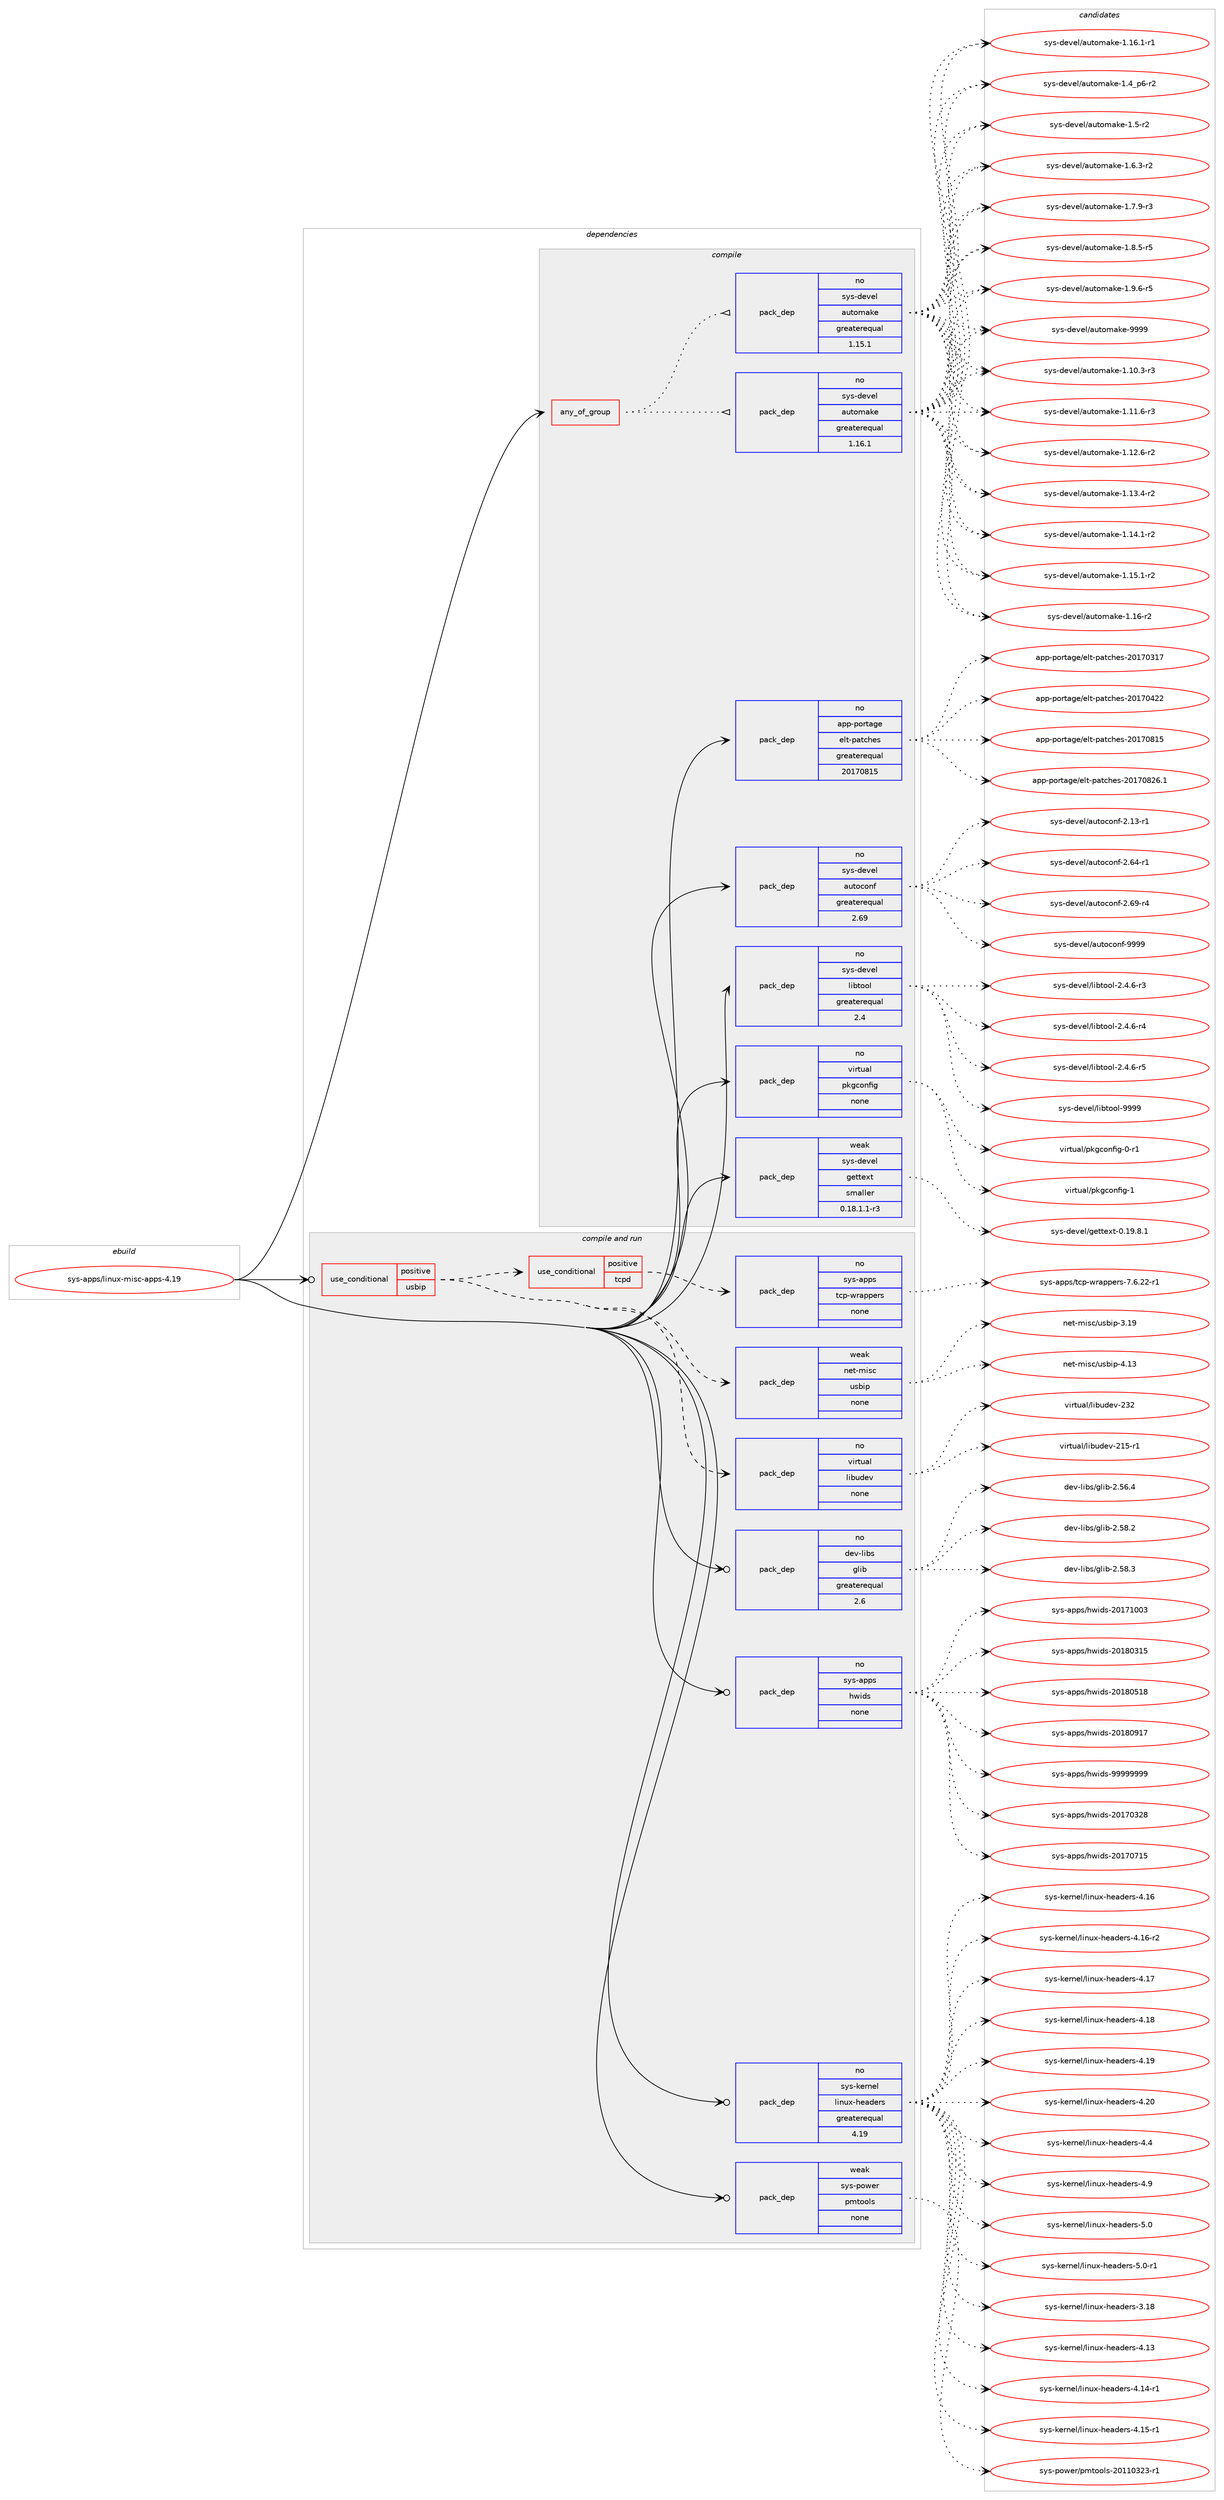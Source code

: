 digraph prolog {

# *************
# Graph options
# *************

newrank=true;
concentrate=true;
compound=true;
graph [rankdir=LR,fontname=Helvetica,fontsize=10,ranksep=1.5];#, ranksep=2.5, nodesep=0.2];
edge  [arrowhead=vee];
node  [fontname=Helvetica,fontsize=10];

# **********
# The ebuild
# **********

subgraph cluster_leftcol {
color=gray;
rank=same;
label=<<i>ebuild</i>>;
id [label="sys-apps/linux-misc-apps-4.19", color=red, width=4, href="../sys-apps/linux-misc-apps-4.19.svg"];
}

# ****************
# The dependencies
# ****************

subgraph cluster_midcol {
color=gray;
label=<<i>dependencies</i>>;
subgraph cluster_compile {
fillcolor="#eeeeee";
style=filled;
label=<<i>compile</i>>;
subgraph any27131 {
dependency1712260 [label=<<TABLE BORDER="0" CELLBORDER="1" CELLSPACING="0" CELLPADDING="4"><TR><TD CELLPADDING="10">any_of_group</TD></TR></TABLE>>, shape=none, color=red];subgraph pack1227820 {
dependency1712261 [label=<<TABLE BORDER="0" CELLBORDER="1" CELLSPACING="0" CELLPADDING="4" WIDTH="220"><TR><TD ROWSPAN="6" CELLPADDING="30">pack_dep</TD></TR><TR><TD WIDTH="110">no</TD></TR><TR><TD>sys-devel</TD></TR><TR><TD>automake</TD></TR><TR><TD>greaterequal</TD></TR><TR><TD>1.16.1</TD></TR></TABLE>>, shape=none, color=blue];
}
dependency1712260:e -> dependency1712261:w [weight=20,style="dotted",arrowhead="oinv"];
subgraph pack1227821 {
dependency1712262 [label=<<TABLE BORDER="0" CELLBORDER="1" CELLSPACING="0" CELLPADDING="4" WIDTH="220"><TR><TD ROWSPAN="6" CELLPADDING="30">pack_dep</TD></TR><TR><TD WIDTH="110">no</TD></TR><TR><TD>sys-devel</TD></TR><TR><TD>automake</TD></TR><TR><TD>greaterequal</TD></TR><TR><TD>1.15.1</TD></TR></TABLE>>, shape=none, color=blue];
}
dependency1712260:e -> dependency1712262:w [weight=20,style="dotted",arrowhead="oinv"];
}
id:e -> dependency1712260:w [weight=20,style="solid",arrowhead="vee"];
subgraph pack1227822 {
dependency1712263 [label=<<TABLE BORDER="0" CELLBORDER="1" CELLSPACING="0" CELLPADDING="4" WIDTH="220"><TR><TD ROWSPAN="6" CELLPADDING="30">pack_dep</TD></TR><TR><TD WIDTH="110">no</TD></TR><TR><TD>app-portage</TD></TR><TR><TD>elt-patches</TD></TR><TR><TD>greaterequal</TD></TR><TR><TD>20170815</TD></TR></TABLE>>, shape=none, color=blue];
}
id:e -> dependency1712263:w [weight=20,style="solid",arrowhead="vee"];
subgraph pack1227823 {
dependency1712264 [label=<<TABLE BORDER="0" CELLBORDER="1" CELLSPACING="0" CELLPADDING="4" WIDTH="220"><TR><TD ROWSPAN="6" CELLPADDING="30">pack_dep</TD></TR><TR><TD WIDTH="110">no</TD></TR><TR><TD>sys-devel</TD></TR><TR><TD>autoconf</TD></TR><TR><TD>greaterequal</TD></TR><TR><TD>2.69</TD></TR></TABLE>>, shape=none, color=blue];
}
id:e -> dependency1712264:w [weight=20,style="solid",arrowhead="vee"];
subgraph pack1227824 {
dependency1712265 [label=<<TABLE BORDER="0" CELLBORDER="1" CELLSPACING="0" CELLPADDING="4" WIDTH="220"><TR><TD ROWSPAN="6" CELLPADDING="30">pack_dep</TD></TR><TR><TD WIDTH="110">no</TD></TR><TR><TD>sys-devel</TD></TR><TR><TD>libtool</TD></TR><TR><TD>greaterequal</TD></TR><TR><TD>2.4</TD></TR></TABLE>>, shape=none, color=blue];
}
id:e -> dependency1712265:w [weight=20,style="solid",arrowhead="vee"];
subgraph pack1227825 {
dependency1712266 [label=<<TABLE BORDER="0" CELLBORDER="1" CELLSPACING="0" CELLPADDING="4" WIDTH="220"><TR><TD ROWSPAN="6" CELLPADDING="30">pack_dep</TD></TR><TR><TD WIDTH="110">no</TD></TR><TR><TD>virtual</TD></TR><TR><TD>pkgconfig</TD></TR><TR><TD>none</TD></TR><TR><TD></TD></TR></TABLE>>, shape=none, color=blue];
}
id:e -> dependency1712266:w [weight=20,style="solid",arrowhead="vee"];
subgraph pack1227826 {
dependency1712267 [label=<<TABLE BORDER="0" CELLBORDER="1" CELLSPACING="0" CELLPADDING="4" WIDTH="220"><TR><TD ROWSPAN="6" CELLPADDING="30">pack_dep</TD></TR><TR><TD WIDTH="110">weak</TD></TR><TR><TD>sys-devel</TD></TR><TR><TD>gettext</TD></TR><TR><TD>smaller</TD></TR><TR><TD>0.18.1.1-r3</TD></TR></TABLE>>, shape=none, color=blue];
}
id:e -> dependency1712267:w [weight=20,style="solid",arrowhead="vee"];
}
subgraph cluster_compileandrun {
fillcolor="#eeeeee";
style=filled;
label=<<i>compile and run</i>>;
subgraph cond456444 {
dependency1712268 [label=<<TABLE BORDER="0" CELLBORDER="1" CELLSPACING="0" CELLPADDING="4"><TR><TD ROWSPAN="3" CELLPADDING="10">use_conditional</TD></TR><TR><TD>positive</TD></TR><TR><TD>usbip</TD></TR></TABLE>>, shape=none, color=red];
subgraph pack1227827 {
dependency1712269 [label=<<TABLE BORDER="0" CELLBORDER="1" CELLSPACING="0" CELLPADDING="4" WIDTH="220"><TR><TD ROWSPAN="6" CELLPADDING="30">pack_dep</TD></TR><TR><TD WIDTH="110">weak</TD></TR><TR><TD>net-misc</TD></TR><TR><TD>usbip</TD></TR><TR><TD>none</TD></TR><TR><TD></TD></TR></TABLE>>, shape=none, color=blue];
}
dependency1712268:e -> dependency1712269:w [weight=20,style="dashed",arrowhead="vee"];
subgraph cond456445 {
dependency1712270 [label=<<TABLE BORDER="0" CELLBORDER="1" CELLSPACING="0" CELLPADDING="4"><TR><TD ROWSPAN="3" CELLPADDING="10">use_conditional</TD></TR><TR><TD>positive</TD></TR><TR><TD>tcpd</TD></TR></TABLE>>, shape=none, color=red];
subgraph pack1227828 {
dependency1712271 [label=<<TABLE BORDER="0" CELLBORDER="1" CELLSPACING="0" CELLPADDING="4" WIDTH="220"><TR><TD ROWSPAN="6" CELLPADDING="30">pack_dep</TD></TR><TR><TD WIDTH="110">no</TD></TR><TR><TD>sys-apps</TD></TR><TR><TD>tcp-wrappers</TD></TR><TR><TD>none</TD></TR><TR><TD></TD></TR></TABLE>>, shape=none, color=blue];
}
dependency1712270:e -> dependency1712271:w [weight=20,style="dashed",arrowhead="vee"];
}
dependency1712268:e -> dependency1712270:w [weight=20,style="dashed",arrowhead="vee"];
subgraph pack1227829 {
dependency1712272 [label=<<TABLE BORDER="0" CELLBORDER="1" CELLSPACING="0" CELLPADDING="4" WIDTH="220"><TR><TD ROWSPAN="6" CELLPADDING="30">pack_dep</TD></TR><TR><TD WIDTH="110">no</TD></TR><TR><TD>virtual</TD></TR><TR><TD>libudev</TD></TR><TR><TD>none</TD></TR><TR><TD></TD></TR></TABLE>>, shape=none, color=blue];
}
dependency1712268:e -> dependency1712272:w [weight=20,style="dashed",arrowhead="vee"];
}
id:e -> dependency1712268:w [weight=20,style="solid",arrowhead="odotvee"];
subgraph pack1227830 {
dependency1712273 [label=<<TABLE BORDER="0" CELLBORDER="1" CELLSPACING="0" CELLPADDING="4" WIDTH="220"><TR><TD ROWSPAN="6" CELLPADDING="30">pack_dep</TD></TR><TR><TD WIDTH="110">no</TD></TR><TR><TD>dev-libs</TD></TR><TR><TD>glib</TD></TR><TR><TD>greaterequal</TD></TR><TR><TD>2.6</TD></TR></TABLE>>, shape=none, color=blue];
}
id:e -> dependency1712273:w [weight=20,style="solid",arrowhead="odotvee"];
subgraph pack1227831 {
dependency1712274 [label=<<TABLE BORDER="0" CELLBORDER="1" CELLSPACING="0" CELLPADDING="4" WIDTH="220"><TR><TD ROWSPAN="6" CELLPADDING="30">pack_dep</TD></TR><TR><TD WIDTH="110">no</TD></TR><TR><TD>sys-apps</TD></TR><TR><TD>hwids</TD></TR><TR><TD>none</TD></TR><TR><TD></TD></TR></TABLE>>, shape=none, color=blue];
}
id:e -> dependency1712274:w [weight=20,style="solid",arrowhead="odotvee"];
subgraph pack1227832 {
dependency1712275 [label=<<TABLE BORDER="0" CELLBORDER="1" CELLSPACING="0" CELLPADDING="4" WIDTH="220"><TR><TD ROWSPAN="6" CELLPADDING="30">pack_dep</TD></TR><TR><TD WIDTH="110">no</TD></TR><TR><TD>sys-kernel</TD></TR><TR><TD>linux-headers</TD></TR><TR><TD>greaterequal</TD></TR><TR><TD>4.19</TD></TR></TABLE>>, shape=none, color=blue];
}
id:e -> dependency1712275:w [weight=20,style="solid",arrowhead="odotvee"];
subgraph pack1227833 {
dependency1712276 [label=<<TABLE BORDER="0" CELLBORDER="1" CELLSPACING="0" CELLPADDING="4" WIDTH="220"><TR><TD ROWSPAN="6" CELLPADDING="30">pack_dep</TD></TR><TR><TD WIDTH="110">weak</TD></TR><TR><TD>sys-power</TD></TR><TR><TD>pmtools</TD></TR><TR><TD>none</TD></TR><TR><TD></TD></TR></TABLE>>, shape=none, color=blue];
}
id:e -> dependency1712276:w [weight=20,style="solid",arrowhead="odotvee"];
}
subgraph cluster_run {
fillcolor="#eeeeee";
style=filled;
label=<<i>run</i>>;
}
}

# **************
# The candidates
# **************

subgraph cluster_choices {
rank=same;
color=gray;
label=<<i>candidates</i>>;

subgraph choice1227820 {
color=black;
nodesep=1;
choice11512111545100101118101108479711711611110997107101454946494846514511451 [label="sys-devel/automake-1.10.3-r3", color=red, width=4,href="../sys-devel/automake-1.10.3-r3.svg"];
choice11512111545100101118101108479711711611110997107101454946494946544511451 [label="sys-devel/automake-1.11.6-r3", color=red, width=4,href="../sys-devel/automake-1.11.6-r3.svg"];
choice11512111545100101118101108479711711611110997107101454946495046544511450 [label="sys-devel/automake-1.12.6-r2", color=red, width=4,href="../sys-devel/automake-1.12.6-r2.svg"];
choice11512111545100101118101108479711711611110997107101454946495146524511450 [label="sys-devel/automake-1.13.4-r2", color=red, width=4,href="../sys-devel/automake-1.13.4-r2.svg"];
choice11512111545100101118101108479711711611110997107101454946495246494511450 [label="sys-devel/automake-1.14.1-r2", color=red, width=4,href="../sys-devel/automake-1.14.1-r2.svg"];
choice11512111545100101118101108479711711611110997107101454946495346494511450 [label="sys-devel/automake-1.15.1-r2", color=red, width=4,href="../sys-devel/automake-1.15.1-r2.svg"];
choice1151211154510010111810110847971171161111099710710145494649544511450 [label="sys-devel/automake-1.16-r2", color=red, width=4,href="../sys-devel/automake-1.16-r2.svg"];
choice11512111545100101118101108479711711611110997107101454946495446494511449 [label="sys-devel/automake-1.16.1-r1", color=red, width=4,href="../sys-devel/automake-1.16.1-r1.svg"];
choice115121115451001011181011084797117116111109971071014549465295112544511450 [label="sys-devel/automake-1.4_p6-r2", color=red, width=4,href="../sys-devel/automake-1.4_p6-r2.svg"];
choice11512111545100101118101108479711711611110997107101454946534511450 [label="sys-devel/automake-1.5-r2", color=red, width=4,href="../sys-devel/automake-1.5-r2.svg"];
choice115121115451001011181011084797117116111109971071014549465446514511450 [label="sys-devel/automake-1.6.3-r2", color=red, width=4,href="../sys-devel/automake-1.6.3-r2.svg"];
choice115121115451001011181011084797117116111109971071014549465546574511451 [label="sys-devel/automake-1.7.9-r3", color=red, width=4,href="../sys-devel/automake-1.7.9-r3.svg"];
choice115121115451001011181011084797117116111109971071014549465646534511453 [label="sys-devel/automake-1.8.5-r5", color=red, width=4,href="../sys-devel/automake-1.8.5-r5.svg"];
choice115121115451001011181011084797117116111109971071014549465746544511453 [label="sys-devel/automake-1.9.6-r5", color=red, width=4,href="../sys-devel/automake-1.9.6-r5.svg"];
choice115121115451001011181011084797117116111109971071014557575757 [label="sys-devel/automake-9999", color=red, width=4,href="../sys-devel/automake-9999.svg"];
dependency1712261:e -> choice11512111545100101118101108479711711611110997107101454946494846514511451:w [style=dotted,weight="100"];
dependency1712261:e -> choice11512111545100101118101108479711711611110997107101454946494946544511451:w [style=dotted,weight="100"];
dependency1712261:e -> choice11512111545100101118101108479711711611110997107101454946495046544511450:w [style=dotted,weight="100"];
dependency1712261:e -> choice11512111545100101118101108479711711611110997107101454946495146524511450:w [style=dotted,weight="100"];
dependency1712261:e -> choice11512111545100101118101108479711711611110997107101454946495246494511450:w [style=dotted,weight="100"];
dependency1712261:e -> choice11512111545100101118101108479711711611110997107101454946495346494511450:w [style=dotted,weight="100"];
dependency1712261:e -> choice1151211154510010111810110847971171161111099710710145494649544511450:w [style=dotted,weight="100"];
dependency1712261:e -> choice11512111545100101118101108479711711611110997107101454946495446494511449:w [style=dotted,weight="100"];
dependency1712261:e -> choice115121115451001011181011084797117116111109971071014549465295112544511450:w [style=dotted,weight="100"];
dependency1712261:e -> choice11512111545100101118101108479711711611110997107101454946534511450:w [style=dotted,weight="100"];
dependency1712261:e -> choice115121115451001011181011084797117116111109971071014549465446514511450:w [style=dotted,weight="100"];
dependency1712261:e -> choice115121115451001011181011084797117116111109971071014549465546574511451:w [style=dotted,weight="100"];
dependency1712261:e -> choice115121115451001011181011084797117116111109971071014549465646534511453:w [style=dotted,weight="100"];
dependency1712261:e -> choice115121115451001011181011084797117116111109971071014549465746544511453:w [style=dotted,weight="100"];
dependency1712261:e -> choice115121115451001011181011084797117116111109971071014557575757:w [style=dotted,weight="100"];
}
subgraph choice1227821 {
color=black;
nodesep=1;
choice11512111545100101118101108479711711611110997107101454946494846514511451 [label="sys-devel/automake-1.10.3-r3", color=red, width=4,href="../sys-devel/automake-1.10.3-r3.svg"];
choice11512111545100101118101108479711711611110997107101454946494946544511451 [label="sys-devel/automake-1.11.6-r3", color=red, width=4,href="../sys-devel/automake-1.11.6-r3.svg"];
choice11512111545100101118101108479711711611110997107101454946495046544511450 [label="sys-devel/automake-1.12.6-r2", color=red, width=4,href="../sys-devel/automake-1.12.6-r2.svg"];
choice11512111545100101118101108479711711611110997107101454946495146524511450 [label="sys-devel/automake-1.13.4-r2", color=red, width=4,href="../sys-devel/automake-1.13.4-r2.svg"];
choice11512111545100101118101108479711711611110997107101454946495246494511450 [label="sys-devel/automake-1.14.1-r2", color=red, width=4,href="../sys-devel/automake-1.14.1-r2.svg"];
choice11512111545100101118101108479711711611110997107101454946495346494511450 [label="sys-devel/automake-1.15.1-r2", color=red, width=4,href="../sys-devel/automake-1.15.1-r2.svg"];
choice1151211154510010111810110847971171161111099710710145494649544511450 [label="sys-devel/automake-1.16-r2", color=red, width=4,href="../sys-devel/automake-1.16-r2.svg"];
choice11512111545100101118101108479711711611110997107101454946495446494511449 [label="sys-devel/automake-1.16.1-r1", color=red, width=4,href="../sys-devel/automake-1.16.1-r1.svg"];
choice115121115451001011181011084797117116111109971071014549465295112544511450 [label="sys-devel/automake-1.4_p6-r2", color=red, width=4,href="../sys-devel/automake-1.4_p6-r2.svg"];
choice11512111545100101118101108479711711611110997107101454946534511450 [label="sys-devel/automake-1.5-r2", color=red, width=4,href="../sys-devel/automake-1.5-r2.svg"];
choice115121115451001011181011084797117116111109971071014549465446514511450 [label="sys-devel/automake-1.6.3-r2", color=red, width=4,href="../sys-devel/automake-1.6.3-r2.svg"];
choice115121115451001011181011084797117116111109971071014549465546574511451 [label="sys-devel/automake-1.7.9-r3", color=red, width=4,href="../sys-devel/automake-1.7.9-r3.svg"];
choice115121115451001011181011084797117116111109971071014549465646534511453 [label="sys-devel/automake-1.8.5-r5", color=red, width=4,href="../sys-devel/automake-1.8.5-r5.svg"];
choice115121115451001011181011084797117116111109971071014549465746544511453 [label="sys-devel/automake-1.9.6-r5", color=red, width=4,href="../sys-devel/automake-1.9.6-r5.svg"];
choice115121115451001011181011084797117116111109971071014557575757 [label="sys-devel/automake-9999", color=red, width=4,href="../sys-devel/automake-9999.svg"];
dependency1712262:e -> choice11512111545100101118101108479711711611110997107101454946494846514511451:w [style=dotted,weight="100"];
dependency1712262:e -> choice11512111545100101118101108479711711611110997107101454946494946544511451:w [style=dotted,weight="100"];
dependency1712262:e -> choice11512111545100101118101108479711711611110997107101454946495046544511450:w [style=dotted,weight="100"];
dependency1712262:e -> choice11512111545100101118101108479711711611110997107101454946495146524511450:w [style=dotted,weight="100"];
dependency1712262:e -> choice11512111545100101118101108479711711611110997107101454946495246494511450:w [style=dotted,weight="100"];
dependency1712262:e -> choice11512111545100101118101108479711711611110997107101454946495346494511450:w [style=dotted,weight="100"];
dependency1712262:e -> choice1151211154510010111810110847971171161111099710710145494649544511450:w [style=dotted,weight="100"];
dependency1712262:e -> choice11512111545100101118101108479711711611110997107101454946495446494511449:w [style=dotted,weight="100"];
dependency1712262:e -> choice115121115451001011181011084797117116111109971071014549465295112544511450:w [style=dotted,weight="100"];
dependency1712262:e -> choice11512111545100101118101108479711711611110997107101454946534511450:w [style=dotted,weight="100"];
dependency1712262:e -> choice115121115451001011181011084797117116111109971071014549465446514511450:w [style=dotted,weight="100"];
dependency1712262:e -> choice115121115451001011181011084797117116111109971071014549465546574511451:w [style=dotted,weight="100"];
dependency1712262:e -> choice115121115451001011181011084797117116111109971071014549465646534511453:w [style=dotted,weight="100"];
dependency1712262:e -> choice115121115451001011181011084797117116111109971071014549465746544511453:w [style=dotted,weight="100"];
dependency1712262:e -> choice115121115451001011181011084797117116111109971071014557575757:w [style=dotted,weight="100"];
}
subgraph choice1227822 {
color=black;
nodesep=1;
choice97112112451121111141169710310147101108116451129711699104101115455048495548514955 [label="app-portage/elt-patches-20170317", color=red, width=4,href="../app-portage/elt-patches-20170317.svg"];
choice97112112451121111141169710310147101108116451129711699104101115455048495548525050 [label="app-portage/elt-patches-20170422", color=red, width=4,href="../app-portage/elt-patches-20170422.svg"];
choice97112112451121111141169710310147101108116451129711699104101115455048495548564953 [label="app-portage/elt-patches-20170815", color=red, width=4,href="../app-portage/elt-patches-20170815.svg"];
choice971121124511211111411697103101471011081164511297116991041011154550484955485650544649 [label="app-portage/elt-patches-20170826.1", color=red, width=4,href="../app-portage/elt-patches-20170826.1.svg"];
dependency1712263:e -> choice97112112451121111141169710310147101108116451129711699104101115455048495548514955:w [style=dotted,weight="100"];
dependency1712263:e -> choice97112112451121111141169710310147101108116451129711699104101115455048495548525050:w [style=dotted,weight="100"];
dependency1712263:e -> choice97112112451121111141169710310147101108116451129711699104101115455048495548564953:w [style=dotted,weight="100"];
dependency1712263:e -> choice971121124511211111411697103101471011081164511297116991041011154550484955485650544649:w [style=dotted,weight="100"];
}
subgraph choice1227823 {
color=black;
nodesep=1;
choice1151211154510010111810110847971171161119911111010245504649514511449 [label="sys-devel/autoconf-2.13-r1", color=red, width=4,href="../sys-devel/autoconf-2.13-r1.svg"];
choice1151211154510010111810110847971171161119911111010245504654524511449 [label="sys-devel/autoconf-2.64-r1", color=red, width=4,href="../sys-devel/autoconf-2.64-r1.svg"];
choice1151211154510010111810110847971171161119911111010245504654574511452 [label="sys-devel/autoconf-2.69-r4", color=red, width=4,href="../sys-devel/autoconf-2.69-r4.svg"];
choice115121115451001011181011084797117116111991111101024557575757 [label="sys-devel/autoconf-9999", color=red, width=4,href="../sys-devel/autoconf-9999.svg"];
dependency1712264:e -> choice1151211154510010111810110847971171161119911111010245504649514511449:w [style=dotted,weight="100"];
dependency1712264:e -> choice1151211154510010111810110847971171161119911111010245504654524511449:w [style=dotted,weight="100"];
dependency1712264:e -> choice1151211154510010111810110847971171161119911111010245504654574511452:w [style=dotted,weight="100"];
dependency1712264:e -> choice115121115451001011181011084797117116111991111101024557575757:w [style=dotted,weight="100"];
}
subgraph choice1227824 {
color=black;
nodesep=1;
choice1151211154510010111810110847108105981161111111084550465246544511451 [label="sys-devel/libtool-2.4.6-r3", color=red, width=4,href="../sys-devel/libtool-2.4.6-r3.svg"];
choice1151211154510010111810110847108105981161111111084550465246544511452 [label="sys-devel/libtool-2.4.6-r4", color=red, width=4,href="../sys-devel/libtool-2.4.6-r4.svg"];
choice1151211154510010111810110847108105981161111111084550465246544511453 [label="sys-devel/libtool-2.4.6-r5", color=red, width=4,href="../sys-devel/libtool-2.4.6-r5.svg"];
choice1151211154510010111810110847108105981161111111084557575757 [label="sys-devel/libtool-9999", color=red, width=4,href="../sys-devel/libtool-9999.svg"];
dependency1712265:e -> choice1151211154510010111810110847108105981161111111084550465246544511451:w [style=dotted,weight="100"];
dependency1712265:e -> choice1151211154510010111810110847108105981161111111084550465246544511452:w [style=dotted,weight="100"];
dependency1712265:e -> choice1151211154510010111810110847108105981161111111084550465246544511453:w [style=dotted,weight="100"];
dependency1712265:e -> choice1151211154510010111810110847108105981161111111084557575757:w [style=dotted,weight="100"];
}
subgraph choice1227825 {
color=black;
nodesep=1;
choice11810511411611797108471121071039911111010210510345484511449 [label="virtual/pkgconfig-0-r1", color=red, width=4,href="../virtual/pkgconfig-0-r1.svg"];
choice1181051141161179710847112107103991111101021051034549 [label="virtual/pkgconfig-1", color=red, width=4,href="../virtual/pkgconfig-1.svg"];
dependency1712266:e -> choice11810511411611797108471121071039911111010210510345484511449:w [style=dotted,weight="100"];
dependency1712266:e -> choice1181051141161179710847112107103991111101021051034549:w [style=dotted,weight="100"];
}
subgraph choice1227826 {
color=black;
nodesep=1;
choice1151211154510010111810110847103101116116101120116454846495746564649 [label="sys-devel/gettext-0.19.8.1", color=red, width=4,href="../sys-devel/gettext-0.19.8.1.svg"];
dependency1712267:e -> choice1151211154510010111810110847103101116116101120116454846495746564649:w [style=dotted,weight="100"];
}
subgraph choice1227827 {
color=black;
nodesep=1;
choice110101116451091051159947117115981051124551464957 [label="net-misc/usbip-3.19", color=red, width=4,href="../net-misc/usbip-3.19.svg"];
choice110101116451091051159947117115981051124552464951 [label="net-misc/usbip-4.13", color=red, width=4,href="../net-misc/usbip-4.13.svg"];
dependency1712269:e -> choice110101116451091051159947117115981051124551464957:w [style=dotted,weight="100"];
dependency1712269:e -> choice110101116451091051159947117115981051124552464951:w [style=dotted,weight="100"];
}
subgraph choice1227828 {
color=black;
nodesep=1;
choice115121115459711211211547116991124511911497112112101114115455546544650504511449 [label="sys-apps/tcp-wrappers-7.6.22-r1", color=red, width=4,href="../sys-apps/tcp-wrappers-7.6.22-r1.svg"];
dependency1712271:e -> choice115121115459711211211547116991124511911497112112101114115455546544650504511449:w [style=dotted,weight="100"];
}
subgraph choice1227829 {
color=black;
nodesep=1;
choice118105114116117971084710810598117100101118455049534511449 [label="virtual/libudev-215-r1", color=red, width=4,href="../virtual/libudev-215-r1.svg"];
choice11810511411611797108471081059811710010111845505150 [label="virtual/libudev-232", color=red, width=4,href="../virtual/libudev-232.svg"];
dependency1712272:e -> choice118105114116117971084710810598117100101118455049534511449:w [style=dotted,weight="100"];
dependency1712272:e -> choice11810511411611797108471081059811710010111845505150:w [style=dotted,weight="100"];
}
subgraph choice1227830 {
color=black;
nodesep=1;
choice1001011184510810598115471031081059845504653544652 [label="dev-libs/glib-2.56.4", color=red, width=4,href="../dev-libs/glib-2.56.4.svg"];
choice1001011184510810598115471031081059845504653564650 [label="dev-libs/glib-2.58.2", color=red, width=4,href="../dev-libs/glib-2.58.2.svg"];
choice1001011184510810598115471031081059845504653564651 [label="dev-libs/glib-2.58.3", color=red, width=4,href="../dev-libs/glib-2.58.3.svg"];
dependency1712273:e -> choice1001011184510810598115471031081059845504653544652:w [style=dotted,weight="100"];
dependency1712273:e -> choice1001011184510810598115471031081059845504653564650:w [style=dotted,weight="100"];
dependency1712273:e -> choice1001011184510810598115471031081059845504653564651:w [style=dotted,weight="100"];
}
subgraph choice1227831 {
color=black;
nodesep=1;
choice115121115459711211211547104119105100115455048495548515056 [label="sys-apps/hwids-20170328", color=red, width=4,href="../sys-apps/hwids-20170328.svg"];
choice115121115459711211211547104119105100115455048495548554953 [label="sys-apps/hwids-20170715", color=red, width=4,href="../sys-apps/hwids-20170715.svg"];
choice115121115459711211211547104119105100115455048495549484851 [label="sys-apps/hwids-20171003", color=red, width=4,href="../sys-apps/hwids-20171003.svg"];
choice115121115459711211211547104119105100115455048495648514953 [label="sys-apps/hwids-20180315", color=red, width=4,href="../sys-apps/hwids-20180315.svg"];
choice115121115459711211211547104119105100115455048495648534956 [label="sys-apps/hwids-20180518", color=red, width=4,href="../sys-apps/hwids-20180518.svg"];
choice115121115459711211211547104119105100115455048495648574955 [label="sys-apps/hwids-20180917", color=red, width=4,href="../sys-apps/hwids-20180917.svg"];
choice115121115459711211211547104119105100115455757575757575757 [label="sys-apps/hwids-99999999", color=red, width=4,href="../sys-apps/hwids-99999999.svg"];
dependency1712274:e -> choice115121115459711211211547104119105100115455048495548515056:w [style=dotted,weight="100"];
dependency1712274:e -> choice115121115459711211211547104119105100115455048495548554953:w [style=dotted,weight="100"];
dependency1712274:e -> choice115121115459711211211547104119105100115455048495549484851:w [style=dotted,weight="100"];
dependency1712274:e -> choice115121115459711211211547104119105100115455048495648514953:w [style=dotted,weight="100"];
dependency1712274:e -> choice115121115459711211211547104119105100115455048495648534956:w [style=dotted,weight="100"];
dependency1712274:e -> choice115121115459711211211547104119105100115455048495648574955:w [style=dotted,weight="100"];
dependency1712274:e -> choice115121115459711211211547104119105100115455757575757575757:w [style=dotted,weight="100"];
}
subgraph choice1227832 {
color=black;
nodesep=1;
choice115121115451071011141101011084710810511011712045104101971001011141154551464956 [label="sys-kernel/linux-headers-3.18", color=red, width=4,href="../sys-kernel/linux-headers-3.18.svg"];
choice115121115451071011141101011084710810511011712045104101971001011141154552464951 [label="sys-kernel/linux-headers-4.13", color=red, width=4,href="../sys-kernel/linux-headers-4.13.svg"];
choice1151211154510710111411010110847108105110117120451041019710010111411545524649524511449 [label="sys-kernel/linux-headers-4.14-r1", color=red, width=4,href="../sys-kernel/linux-headers-4.14-r1.svg"];
choice1151211154510710111411010110847108105110117120451041019710010111411545524649534511449 [label="sys-kernel/linux-headers-4.15-r1", color=red, width=4,href="../sys-kernel/linux-headers-4.15-r1.svg"];
choice115121115451071011141101011084710810511011712045104101971001011141154552464954 [label="sys-kernel/linux-headers-4.16", color=red, width=4,href="../sys-kernel/linux-headers-4.16.svg"];
choice1151211154510710111411010110847108105110117120451041019710010111411545524649544511450 [label="sys-kernel/linux-headers-4.16-r2", color=red, width=4,href="../sys-kernel/linux-headers-4.16-r2.svg"];
choice115121115451071011141101011084710810511011712045104101971001011141154552464955 [label="sys-kernel/linux-headers-4.17", color=red, width=4,href="../sys-kernel/linux-headers-4.17.svg"];
choice115121115451071011141101011084710810511011712045104101971001011141154552464956 [label="sys-kernel/linux-headers-4.18", color=red, width=4,href="../sys-kernel/linux-headers-4.18.svg"];
choice115121115451071011141101011084710810511011712045104101971001011141154552464957 [label="sys-kernel/linux-headers-4.19", color=red, width=4,href="../sys-kernel/linux-headers-4.19.svg"];
choice115121115451071011141101011084710810511011712045104101971001011141154552465048 [label="sys-kernel/linux-headers-4.20", color=red, width=4,href="../sys-kernel/linux-headers-4.20.svg"];
choice1151211154510710111411010110847108105110117120451041019710010111411545524652 [label="sys-kernel/linux-headers-4.4", color=red, width=4,href="../sys-kernel/linux-headers-4.4.svg"];
choice1151211154510710111411010110847108105110117120451041019710010111411545524657 [label="sys-kernel/linux-headers-4.9", color=red, width=4,href="../sys-kernel/linux-headers-4.9.svg"];
choice1151211154510710111411010110847108105110117120451041019710010111411545534648 [label="sys-kernel/linux-headers-5.0", color=red, width=4,href="../sys-kernel/linux-headers-5.0.svg"];
choice11512111545107101114110101108471081051101171204510410197100101114115455346484511449 [label="sys-kernel/linux-headers-5.0-r1", color=red, width=4,href="../sys-kernel/linux-headers-5.0-r1.svg"];
dependency1712275:e -> choice115121115451071011141101011084710810511011712045104101971001011141154551464956:w [style=dotted,weight="100"];
dependency1712275:e -> choice115121115451071011141101011084710810511011712045104101971001011141154552464951:w [style=dotted,weight="100"];
dependency1712275:e -> choice1151211154510710111411010110847108105110117120451041019710010111411545524649524511449:w [style=dotted,weight="100"];
dependency1712275:e -> choice1151211154510710111411010110847108105110117120451041019710010111411545524649534511449:w [style=dotted,weight="100"];
dependency1712275:e -> choice115121115451071011141101011084710810511011712045104101971001011141154552464954:w [style=dotted,weight="100"];
dependency1712275:e -> choice1151211154510710111411010110847108105110117120451041019710010111411545524649544511450:w [style=dotted,weight="100"];
dependency1712275:e -> choice115121115451071011141101011084710810511011712045104101971001011141154552464955:w [style=dotted,weight="100"];
dependency1712275:e -> choice115121115451071011141101011084710810511011712045104101971001011141154552464956:w [style=dotted,weight="100"];
dependency1712275:e -> choice115121115451071011141101011084710810511011712045104101971001011141154552464957:w [style=dotted,weight="100"];
dependency1712275:e -> choice115121115451071011141101011084710810511011712045104101971001011141154552465048:w [style=dotted,weight="100"];
dependency1712275:e -> choice1151211154510710111411010110847108105110117120451041019710010111411545524652:w [style=dotted,weight="100"];
dependency1712275:e -> choice1151211154510710111411010110847108105110117120451041019710010111411545524657:w [style=dotted,weight="100"];
dependency1712275:e -> choice1151211154510710111411010110847108105110117120451041019710010111411545534648:w [style=dotted,weight="100"];
dependency1712275:e -> choice11512111545107101114110101108471081051101171204510410197100101114115455346484511449:w [style=dotted,weight="100"];
}
subgraph choice1227833 {
color=black;
nodesep=1;
choice11512111545112111119101114471121091161111111081154550484949485150514511449 [label="sys-power/pmtools-20110323-r1", color=red, width=4,href="../sys-power/pmtools-20110323-r1.svg"];
dependency1712276:e -> choice11512111545112111119101114471121091161111111081154550484949485150514511449:w [style=dotted,weight="100"];
}
}

}
